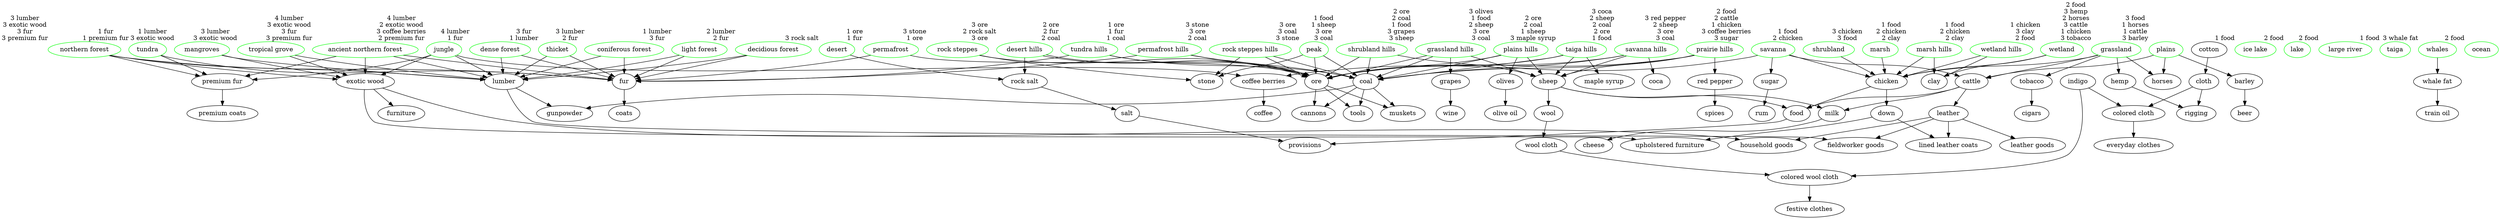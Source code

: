 digraph {
"coniferous forest" [color=green]
"decidious forest" [color=green]
"dense forest" [color=green]
"jungle" [color=green]
"light forest" [color=green]
"mangroves" [color=green]
"northern forest" [color=green]
"tropical grove" [color=green]
"thicket" [color=green]
"ancient northern forest" [color=green]
"desert" [color=green]
"grassland" [color=green]
"ice lake" [color=green]
"lake" [color=green]
"large river" [color=green]
"marsh" [color=green]
"permafrost" [color=green]
"plains" [color=green]
"rock steppes" [color=green]
"savanna" [color=green]
"shrubland" [color=green]
"taiga" [color=green]
"tundra" [color=green]
"wetland" [color=green]
"desert hills" [color=green]
"grassland hills" [color=green]
"marsh hills" [color=green]
"permafrost hills" [color=green]
"tundra hills" [color=green]
"taiga hills" [color=green]
"plains hills" [color=green]
"prairie hills" [color=green]
"rock steppes hills" [color=green]
"savanna hills" [color=green]
"shrubland hills" [color=green]
"wetland hills" [color=green]
"peak" [color=green]
"whales" [color=green]
"ocean" [color=green]
"coniferous forest" [color=green,xlabel="3 lumber\n2 fur"]
"coniferous forest" -> "lumber"
"coniferous forest" -> "fur"
"decidious forest" [color=green,xlabel="2 lumber\n2 fur"]
"decidious forest" -> "lumber"
"decidious forest" -> "fur"
"dense forest" [color=green,xlabel="4 lumber\n1 fur"]
"dense forest" -> "lumber"
"dense forest" -> "fur"
"jungle" [color=green,xlabel="4 lumber\n2 exotic wood\n3 coffee berries\n2 premium fur"]
"jungle" -> "lumber"
"jungle" -> "exotic wood"
"jungle" -> "coffee berries"
"jungle" -> "premium fur"
"light forest" [color=green,xlabel="1 lumber\n3 fur"]
"light forest" -> "lumber"
"light forest" -> "fur"
"mangroves" [color=green,xlabel="1 lumber\n3 exotic wood"]
"mangroves" -> "lumber"
"mangroves" -> "exotic wood"
"northern forest" [color=green,xlabel="3 lumber\n3 exotic wood\n3 fur\n3 premium fur"]
"northern forest" -> "lumber"
"northern forest" -> "exotic wood"
"northern forest" -> "fur"
"northern forest" -> "premium fur"
"tropical grove" [color=green,xlabel="3 lumber\n3 exotic wood"]
"tropical grove" -> "lumber"
"tropical grove" -> "exotic wood"
"thicket" [color=green,xlabel="3 fur\n1 lumber"]
"thicket" -> "fur"
"thicket" -> "lumber"
"ancient northern forest" [color=green,xlabel="4 lumber\n3 exotic wood\n3 fur\n3 premium fur"]
"ancient northern forest" -> "lumber"
"ancient northern forest" -> "exotic wood"
"ancient northern forest" -> "fur"
"ancient northern forest" -> "premium fur"
"desert" [color=green,xlabel="3 rock salt"]
"desert" -> "rock salt"
"grassland" [color=green,xlabel="2 food\n3 hemp\n2 horses\n3 cattle\n1 chicken\n3 tobacco"]
"grassland" -> "hemp"
"grassland" -> "horses"
"grassland" -> "cattle"
"grassland" -> "chicken"
"grassland" -> "tobacco"
"ice lake" [color=green,xlabel="1 food"]
"lake" [color=green,xlabel="2 food"]
"large river" [color=green,xlabel="2 food"]
"marsh" [color=green,xlabel="3 chicken\n3 food"]
"marsh" -> "chicken"
"permafrost" [color=green,xlabel="1 ore\n1 fur"]
"permafrost" -> "ore"
"permafrost" -> "fur"
"plains" [color=green,xlabel="3 food\n1 horses\n1 cattle\n3 barley"]
"plains" -> "horses"
"plains" -> "cattle"
"plains" -> "barley"
"rock steppes" [color=green,xlabel="3 stone\n1 ore"]
"rock steppes" -> "stone"
"rock steppes" -> "ore"
"savanna" [color=green,xlabel="2 food\n2 cattle\n1 chicken\n3 coffee berries\n3 sugar"]
"savanna" -> "cattle"
"savanna" -> "chicken"
"savanna" -> "coffee berries"
"savanna" -> "sugar"
"shrubland" [color=green,xlabel="1 food\n2 chicken"]
"shrubland" -> "chicken"
"taiga" [color=green,xlabel="1 food"]
"tundra" [color=green,xlabel="1 fur\n1 premium fur"]
"tundra" -> "fur"
"tundra" -> "premium fur"
"wetland" [color=green,xlabel="1 chicken\n3 clay\n2 food"]
"wetland" -> "chicken"
"wetland" -> "clay"
"desert hills" [color=green,xlabel="3 ore\n2 rock salt\n3 ore"]
"desert hills" -> "ore"
"desert hills" -> "rock salt"
"desert hills" -> "ore"
"grassland hills" [color=green,xlabel="2 ore\n2 coal\n1 food\n3 grapes\n3 sheep"]
"grassland hills" -> "ore"
"grassland hills" -> "coal"
"grassland hills" -> "grapes"
"grassland hills" -> "sheep"
"marsh hills" [color=green,xlabel="1 food\n2 chicken\n2 clay"]
"marsh hills" -> "chicken"
"marsh hills" -> "clay"
"permafrost hills" [color=green,xlabel="1 ore\n1 fur\n1 coal"]
"permafrost hills" -> "ore"
"permafrost hills" -> "fur"
"permafrost hills" -> "coal"
"tundra hills" [color=green,xlabel="2 ore\n2 fur\n2 coal"]
"tundra hills" -> "ore"
"tundra hills" -> "fur"
"tundra hills" -> "coal"
"taiga hills" [color=green,xlabel="2 ore\n2 coal\n1 sheep\n3 maple syrup"]
"taiga hills" -> "ore"
"taiga hills" -> "coal"
"taiga hills" -> "sheep"
"taiga hills" -> "maple syrup"
"plains hills" [color=green,xlabel="3 olives\n1 food\n2 sheep\n3 ore\n3 coal"]
"plains hills" -> "olives"
"plains hills" -> "sheep"
"plains hills" -> "ore"
"plains hills" -> "coal"
"prairie hills" [color=green,xlabel="3 red pepper\n2 sheep\n3 ore\n3 coal"]
"prairie hills" -> "red pepper"
"prairie hills" -> "sheep"
"prairie hills" -> "ore"
"prairie hills" -> "coal"
"rock steppes hills" [color=green,xlabel="3 stone\n3 ore\n2 coal"]
"rock steppes hills" -> "stone"
"rock steppes hills" -> "ore"
"rock steppes hills" -> "coal"
"savanna hills" [color=green,xlabel="3 coca\n2 sheep\n2 coal\n2 ore\n1 food"]
"savanna hills" -> "coca"
"savanna hills" -> "sheep"
"savanna hills" -> "coal"
"savanna hills" -> "ore"
"shrubland hills" [color=green,xlabel="1 food\n1 sheep\n3 ore\n3 coal"]
"shrubland hills" -> "sheep"
"shrubland hills" -> "ore"
"shrubland hills" -> "coal"
"wetland hills" [color=green,xlabel="1 food\n2 chicken\n2 clay"]
"wetland hills" -> "chicken"
"wetland hills" -> "clay"
"peak" [color=green,xlabel="3 ore\n3 coal\n3 stone"]
"peak" -> "ore"
"peak" -> "coal"
"peak" -> "stone"
"whales" [color=green,xlabel="3 whale fat"]
"whales" -> "whale fat"
"ocean" [color=green,xlabel="2 food"]
"fur" -> "coats"
"premium fur" -> "premium coats"
"lumber" -> "gunpowder"
"coal" -> "gunpowder"
"food" -> "provisions"
"rock salt" -> "salt"
"salt" -> "provisions"
"chicken" -> "food"
"chicken" -> "down"
"olives" -> "olive oil"
"ore" -> "tools"
"coal" -> "tools"
"ore" -> "muskets"
"coal" -> "muskets"
"ore" -> "cannons"
"coal" -> "cannons"
"cattle" -> "food"
"cattle" -> "leather"
"leather" -> "leather goods"
"leather" -> "lined leather coats"
"down" -> "lined leather coats"
"red pepper" -> "spices"
"cotton" -> "cloth"
"cloth" -> "colored cloth"
"colored cloth" -> "everyday clothes"
"indigo" -> "colored cloth"
"indigo" -> "colored wool cloth"
"sheep" -> "wool"
"sheep" -> "food"
"sheep" -> "milk"
"milk" -> "cheese"
"cattle" -> "milk"
"wool" -> "wool cloth"
"wool cloth" -> "colored wool cloth"
"colored wool cloth" -> "festive clothes"
"exotic wood" -> "furniture"
"exotic wood" -> "upholstered furniture"
"down" -> "upholstered furniture"
"exotic wood" -> "household goods"
"leather" -> "household goods"
"lumber" -> "fieldworker goods"
"leather" -> "fieldworker goods"
"barley" -> "beer"
"grapes" -> "wine"
"sugar" -> "rum"
"coffee berries" -> "coffee"
"tobacco" -> "cigars"
"cloth" -> "rigging"
"hemp" -> "rigging"
"whale fat" -> "train oil"
}
